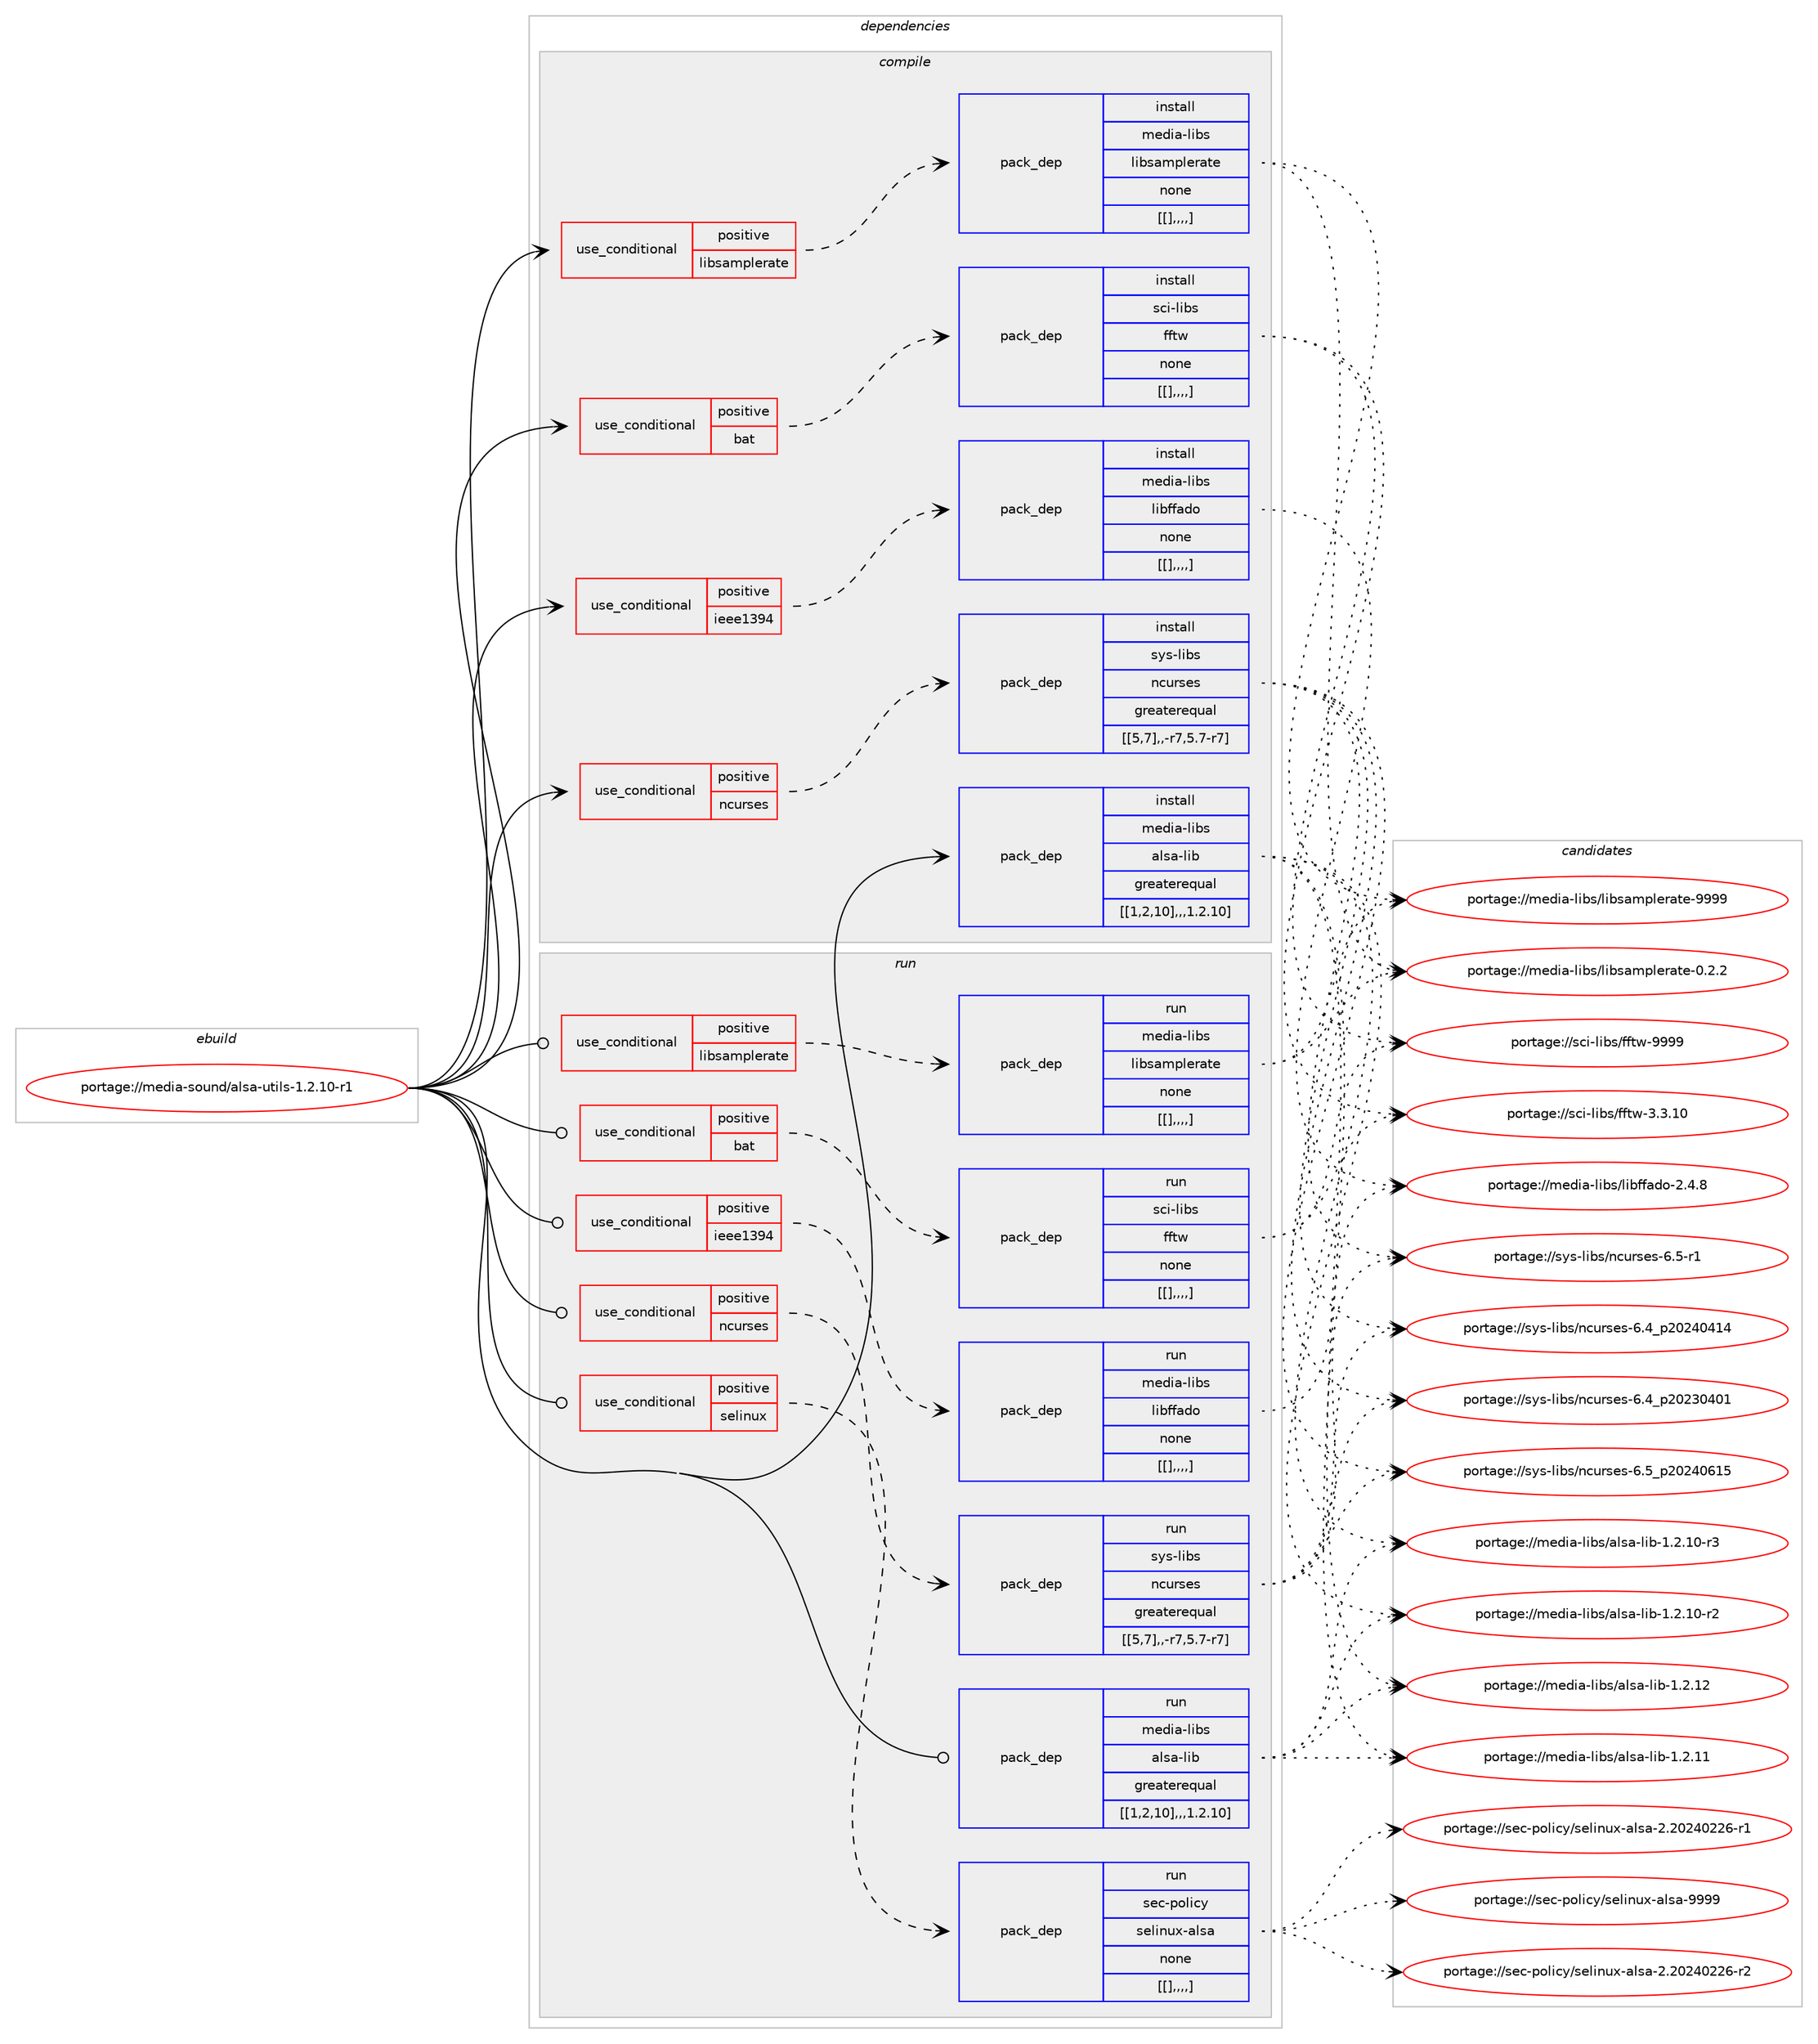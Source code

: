 digraph prolog {

# *************
# Graph options
# *************

newrank=true;
concentrate=true;
compound=true;
graph [rankdir=LR,fontname=Helvetica,fontsize=10,ranksep=1.5];#, ranksep=2.5, nodesep=0.2];
edge  [arrowhead=vee];
node  [fontname=Helvetica,fontsize=10];

# **********
# The ebuild
# **********

subgraph cluster_leftcol {
color=gray;
label=<<i>ebuild</i>>;
id [label="portage://media-sound/alsa-utils-1.2.10-r1", color=red, width=4, href="../media-sound/alsa-utils-1.2.10-r1.svg"];
}

# ****************
# The dependencies
# ****************

subgraph cluster_midcol {
color=gray;
label=<<i>dependencies</i>>;
subgraph cluster_compile {
fillcolor="#eeeeee";
style=filled;
label=<<i>compile</i>>;
subgraph cond82547 {
dependency322113 [label=<<TABLE BORDER="0" CELLBORDER="1" CELLSPACING="0" CELLPADDING="4"><TR><TD ROWSPAN="3" CELLPADDING="10">use_conditional</TD></TR><TR><TD>positive</TD></TR><TR><TD>bat</TD></TR></TABLE>>, shape=none, color=red];
subgraph pack237099 {
dependency322114 [label=<<TABLE BORDER="0" CELLBORDER="1" CELLSPACING="0" CELLPADDING="4" WIDTH="220"><TR><TD ROWSPAN="6" CELLPADDING="30">pack_dep</TD></TR><TR><TD WIDTH="110">install</TD></TR><TR><TD>sci-libs</TD></TR><TR><TD>fftw</TD></TR><TR><TD>none</TD></TR><TR><TD>[[],,,,]</TD></TR></TABLE>>, shape=none, color=blue];
}
dependency322113:e -> dependency322114:w [weight=20,style="dashed",arrowhead="vee"];
}
id:e -> dependency322113:w [weight=20,style="solid",arrowhead="vee"];
subgraph cond82548 {
dependency322115 [label=<<TABLE BORDER="0" CELLBORDER="1" CELLSPACING="0" CELLPADDING="4"><TR><TD ROWSPAN="3" CELLPADDING="10">use_conditional</TD></TR><TR><TD>positive</TD></TR><TR><TD>ieee1394</TD></TR></TABLE>>, shape=none, color=red];
subgraph pack237100 {
dependency322116 [label=<<TABLE BORDER="0" CELLBORDER="1" CELLSPACING="0" CELLPADDING="4" WIDTH="220"><TR><TD ROWSPAN="6" CELLPADDING="30">pack_dep</TD></TR><TR><TD WIDTH="110">install</TD></TR><TR><TD>media-libs</TD></TR><TR><TD>libffado</TD></TR><TR><TD>none</TD></TR><TR><TD>[[],,,,]</TD></TR></TABLE>>, shape=none, color=blue];
}
dependency322115:e -> dependency322116:w [weight=20,style="dashed",arrowhead="vee"];
}
id:e -> dependency322115:w [weight=20,style="solid",arrowhead="vee"];
subgraph cond82549 {
dependency322117 [label=<<TABLE BORDER="0" CELLBORDER="1" CELLSPACING="0" CELLPADDING="4"><TR><TD ROWSPAN="3" CELLPADDING="10">use_conditional</TD></TR><TR><TD>positive</TD></TR><TR><TD>libsamplerate</TD></TR></TABLE>>, shape=none, color=red];
subgraph pack237101 {
dependency322118 [label=<<TABLE BORDER="0" CELLBORDER="1" CELLSPACING="0" CELLPADDING="4" WIDTH="220"><TR><TD ROWSPAN="6" CELLPADDING="30">pack_dep</TD></TR><TR><TD WIDTH="110">install</TD></TR><TR><TD>media-libs</TD></TR><TR><TD>libsamplerate</TD></TR><TR><TD>none</TD></TR><TR><TD>[[],,,,]</TD></TR></TABLE>>, shape=none, color=blue];
}
dependency322117:e -> dependency322118:w [weight=20,style="dashed",arrowhead="vee"];
}
id:e -> dependency322117:w [weight=20,style="solid",arrowhead="vee"];
subgraph cond82550 {
dependency322119 [label=<<TABLE BORDER="0" CELLBORDER="1" CELLSPACING="0" CELLPADDING="4"><TR><TD ROWSPAN="3" CELLPADDING="10">use_conditional</TD></TR><TR><TD>positive</TD></TR><TR><TD>ncurses</TD></TR></TABLE>>, shape=none, color=red];
subgraph pack237102 {
dependency322120 [label=<<TABLE BORDER="0" CELLBORDER="1" CELLSPACING="0" CELLPADDING="4" WIDTH="220"><TR><TD ROWSPAN="6" CELLPADDING="30">pack_dep</TD></TR><TR><TD WIDTH="110">install</TD></TR><TR><TD>sys-libs</TD></TR><TR><TD>ncurses</TD></TR><TR><TD>greaterequal</TD></TR><TR><TD>[[5,7],,-r7,5.7-r7]</TD></TR></TABLE>>, shape=none, color=blue];
}
dependency322119:e -> dependency322120:w [weight=20,style="dashed",arrowhead="vee"];
}
id:e -> dependency322119:w [weight=20,style="solid",arrowhead="vee"];
subgraph pack237103 {
dependency322121 [label=<<TABLE BORDER="0" CELLBORDER="1" CELLSPACING="0" CELLPADDING="4" WIDTH="220"><TR><TD ROWSPAN="6" CELLPADDING="30">pack_dep</TD></TR><TR><TD WIDTH="110">install</TD></TR><TR><TD>media-libs</TD></TR><TR><TD>alsa-lib</TD></TR><TR><TD>greaterequal</TD></TR><TR><TD>[[1,2,10],,,1.2.10]</TD></TR></TABLE>>, shape=none, color=blue];
}
id:e -> dependency322121:w [weight=20,style="solid",arrowhead="vee"];
}
subgraph cluster_compileandrun {
fillcolor="#eeeeee";
style=filled;
label=<<i>compile and run</i>>;
}
subgraph cluster_run {
fillcolor="#eeeeee";
style=filled;
label=<<i>run</i>>;
subgraph cond82551 {
dependency322122 [label=<<TABLE BORDER="0" CELLBORDER="1" CELLSPACING="0" CELLPADDING="4"><TR><TD ROWSPAN="3" CELLPADDING="10">use_conditional</TD></TR><TR><TD>positive</TD></TR><TR><TD>bat</TD></TR></TABLE>>, shape=none, color=red];
subgraph pack237104 {
dependency322123 [label=<<TABLE BORDER="0" CELLBORDER="1" CELLSPACING="0" CELLPADDING="4" WIDTH="220"><TR><TD ROWSPAN="6" CELLPADDING="30">pack_dep</TD></TR><TR><TD WIDTH="110">run</TD></TR><TR><TD>sci-libs</TD></TR><TR><TD>fftw</TD></TR><TR><TD>none</TD></TR><TR><TD>[[],,,,]</TD></TR></TABLE>>, shape=none, color=blue];
}
dependency322122:e -> dependency322123:w [weight=20,style="dashed",arrowhead="vee"];
}
id:e -> dependency322122:w [weight=20,style="solid",arrowhead="odot"];
subgraph cond82552 {
dependency322124 [label=<<TABLE BORDER="0" CELLBORDER="1" CELLSPACING="0" CELLPADDING="4"><TR><TD ROWSPAN="3" CELLPADDING="10">use_conditional</TD></TR><TR><TD>positive</TD></TR><TR><TD>ieee1394</TD></TR></TABLE>>, shape=none, color=red];
subgraph pack237105 {
dependency322125 [label=<<TABLE BORDER="0" CELLBORDER="1" CELLSPACING="0" CELLPADDING="4" WIDTH="220"><TR><TD ROWSPAN="6" CELLPADDING="30">pack_dep</TD></TR><TR><TD WIDTH="110">run</TD></TR><TR><TD>media-libs</TD></TR><TR><TD>libffado</TD></TR><TR><TD>none</TD></TR><TR><TD>[[],,,,]</TD></TR></TABLE>>, shape=none, color=blue];
}
dependency322124:e -> dependency322125:w [weight=20,style="dashed",arrowhead="vee"];
}
id:e -> dependency322124:w [weight=20,style="solid",arrowhead="odot"];
subgraph cond82553 {
dependency322126 [label=<<TABLE BORDER="0" CELLBORDER="1" CELLSPACING="0" CELLPADDING="4"><TR><TD ROWSPAN="3" CELLPADDING="10">use_conditional</TD></TR><TR><TD>positive</TD></TR><TR><TD>libsamplerate</TD></TR></TABLE>>, shape=none, color=red];
subgraph pack237106 {
dependency322127 [label=<<TABLE BORDER="0" CELLBORDER="1" CELLSPACING="0" CELLPADDING="4" WIDTH="220"><TR><TD ROWSPAN="6" CELLPADDING="30">pack_dep</TD></TR><TR><TD WIDTH="110">run</TD></TR><TR><TD>media-libs</TD></TR><TR><TD>libsamplerate</TD></TR><TR><TD>none</TD></TR><TR><TD>[[],,,,]</TD></TR></TABLE>>, shape=none, color=blue];
}
dependency322126:e -> dependency322127:w [weight=20,style="dashed",arrowhead="vee"];
}
id:e -> dependency322126:w [weight=20,style="solid",arrowhead="odot"];
subgraph cond82554 {
dependency322128 [label=<<TABLE BORDER="0" CELLBORDER="1" CELLSPACING="0" CELLPADDING="4"><TR><TD ROWSPAN="3" CELLPADDING="10">use_conditional</TD></TR><TR><TD>positive</TD></TR><TR><TD>ncurses</TD></TR></TABLE>>, shape=none, color=red];
subgraph pack237107 {
dependency322129 [label=<<TABLE BORDER="0" CELLBORDER="1" CELLSPACING="0" CELLPADDING="4" WIDTH="220"><TR><TD ROWSPAN="6" CELLPADDING="30">pack_dep</TD></TR><TR><TD WIDTH="110">run</TD></TR><TR><TD>sys-libs</TD></TR><TR><TD>ncurses</TD></TR><TR><TD>greaterequal</TD></TR><TR><TD>[[5,7],,-r7,5.7-r7]</TD></TR></TABLE>>, shape=none, color=blue];
}
dependency322128:e -> dependency322129:w [weight=20,style="dashed",arrowhead="vee"];
}
id:e -> dependency322128:w [weight=20,style="solid",arrowhead="odot"];
subgraph cond82555 {
dependency322130 [label=<<TABLE BORDER="0" CELLBORDER="1" CELLSPACING="0" CELLPADDING="4"><TR><TD ROWSPAN="3" CELLPADDING="10">use_conditional</TD></TR><TR><TD>positive</TD></TR><TR><TD>selinux</TD></TR></TABLE>>, shape=none, color=red];
subgraph pack237108 {
dependency322131 [label=<<TABLE BORDER="0" CELLBORDER="1" CELLSPACING="0" CELLPADDING="4" WIDTH="220"><TR><TD ROWSPAN="6" CELLPADDING="30">pack_dep</TD></TR><TR><TD WIDTH="110">run</TD></TR><TR><TD>sec-policy</TD></TR><TR><TD>selinux-alsa</TD></TR><TR><TD>none</TD></TR><TR><TD>[[],,,,]</TD></TR></TABLE>>, shape=none, color=blue];
}
dependency322130:e -> dependency322131:w [weight=20,style="dashed",arrowhead="vee"];
}
id:e -> dependency322130:w [weight=20,style="solid",arrowhead="odot"];
subgraph pack237109 {
dependency322132 [label=<<TABLE BORDER="0" CELLBORDER="1" CELLSPACING="0" CELLPADDING="4" WIDTH="220"><TR><TD ROWSPAN="6" CELLPADDING="30">pack_dep</TD></TR><TR><TD WIDTH="110">run</TD></TR><TR><TD>media-libs</TD></TR><TR><TD>alsa-lib</TD></TR><TR><TD>greaterequal</TD></TR><TR><TD>[[1,2,10],,,1.2.10]</TD></TR></TABLE>>, shape=none, color=blue];
}
id:e -> dependency322132:w [weight=20,style="solid",arrowhead="odot"];
}
}

# **************
# The candidates
# **************

subgraph cluster_choices {
rank=same;
color=gray;
label=<<i>candidates</i>>;

subgraph choice237099 {
color=black;
nodesep=1;
choice115991054510810598115471021021161194557575757 [label="portage://sci-libs/fftw-9999", color=red, width=4,href="../sci-libs/fftw-9999.svg"];
choice1159910545108105981154710210211611945514651464948 [label="portage://sci-libs/fftw-3.3.10", color=red, width=4,href="../sci-libs/fftw-3.3.10.svg"];
dependency322114:e -> choice115991054510810598115471021021161194557575757:w [style=dotted,weight="100"];
dependency322114:e -> choice1159910545108105981154710210211611945514651464948:w [style=dotted,weight="100"];
}
subgraph choice237100 {
color=black;
nodesep=1;
choice109101100105974510810598115471081059810210297100111455046524656 [label="portage://media-libs/libffado-2.4.8", color=red, width=4,href="../media-libs/libffado-2.4.8.svg"];
dependency322116:e -> choice109101100105974510810598115471081059810210297100111455046524656:w [style=dotted,weight="100"];
}
subgraph choice237101 {
color=black;
nodesep=1;
choice109101100105974510810598115471081059811597109112108101114971161014557575757 [label="portage://media-libs/libsamplerate-9999", color=red, width=4,href="../media-libs/libsamplerate-9999.svg"];
choice10910110010597451081059811547108105981159710911210810111497116101454846504650 [label="portage://media-libs/libsamplerate-0.2.2", color=red, width=4,href="../media-libs/libsamplerate-0.2.2.svg"];
dependency322118:e -> choice109101100105974510810598115471081059811597109112108101114971161014557575757:w [style=dotted,weight="100"];
dependency322118:e -> choice10910110010597451081059811547108105981159710911210810111497116101454846504650:w [style=dotted,weight="100"];
}
subgraph choice237102 {
color=black;
nodesep=1;
choice1151211154510810598115471109911711411510111545544653951125048505248544953 [label="portage://sys-libs/ncurses-6.5_p20240615", color=red, width=4,href="../sys-libs/ncurses-6.5_p20240615.svg"];
choice11512111545108105981154711099117114115101115455446534511449 [label="portage://sys-libs/ncurses-6.5-r1", color=red, width=4,href="../sys-libs/ncurses-6.5-r1.svg"];
choice1151211154510810598115471109911711411510111545544652951125048505248524952 [label="portage://sys-libs/ncurses-6.4_p20240414", color=red, width=4,href="../sys-libs/ncurses-6.4_p20240414.svg"];
choice1151211154510810598115471109911711411510111545544652951125048505148524849 [label="portage://sys-libs/ncurses-6.4_p20230401", color=red, width=4,href="../sys-libs/ncurses-6.4_p20230401.svg"];
dependency322120:e -> choice1151211154510810598115471109911711411510111545544653951125048505248544953:w [style=dotted,weight="100"];
dependency322120:e -> choice11512111545108105981154711099117114115101115455446534511449:w [style=dotted,weight="100"];
dependency322120:e -> choice1151211154510810598115471109911711411510111545544652951125048505248524952:w [style=dotted,weight="100"];
dependency322120:e -> choice1151211154510810598115471109911711411510111545544652951125048505148524849:w [style=dotted,weight="100"];
}
subgraph choice237103 {
color=black;
nodesep=1;
choice109101100105974510810598115479710811597451081059845494650464950 [label="portage://media-libs/alsa-lib-1.2.12", color=red, width=4,href="../media-libs/alsa-lib-1.2.12.svg"];
choice109101100105974510810598115479710811597451081059845494650464949 [label="portage://media-libs/alsa-lib-1.2.11", color=red, width=4,href="../media-libs/alsa-lib-1.2.11.svg"];
choice1091011001059745108105981154797108115974510810598454946504649484511451 [label="portage://media-libs/alsa-lib-1.2.10-r3", color=red, width=4,href="../media-libs/alsa-lib-1.2.10-r3.svg"];
choice1091011001059745108105981154797108115974510810598454946504649484511450 [label="portage://media-libs/alsa-lib-1.2.10-r2", color=red, width=4,href="../media-libs/alsa-lib-1.2.10-r2.svg"];
dependency322121:e -> choice109101100105974510810598115479710811597451081059845494650464950:w [style=dotted,weight="100"];
dependency322121:e -> choice109101100105974510810598115479710811597451081059845494650464949:w [style=dotted,weight="100"];
dependency322121:e -> choice1091011001059745108105981154797108115974510810598454946504649484511451:w [style=dotted,weight="100"];
dependency322121:e -> choice1091011001059745108105981154797108115974510810598454946504649484511450:w [style=dotted,weight="100"];
}
subgraph choice237104 {
color=black;
nodesep=1;
choice115991054510810598115471021021161194557575757 [label="portage://sci-libs/fftw-9999", color=red, width=4,href="../sci-libs/fftw-9999.svg"];
choice1159910545108105981154710210211611945514651464948 [label="portage://sci-libs/fftw-3.3.10", color=red, width=4,href="../sci-libs/fftw-3.3.10.svg"];
dependency322123:e -> choice115991054510810598115471021021161194557575757:w [style=dotted,weight="100"];
dependency322123:e -> choice1159910545108105981154710210211611945514651464948:w [style=dotted,weight="100"];
}
subgraph choice237105 {
color=black;
nodesep=1;
choice109101100105974510810598115471081059810210297100111455046524656 [label="portage://media-libs/libffado-2.4.8", color=red, width=4,href="../media-libs/libffado-2.4.8.svg"];
dependency322125:e -> choice109101100105974510810598115471081059810210297100111455046524656:w [style=dotted,weight="100"];
}
subgraph choice237106 {
color=black;
nodesep=1;
choice109101100105974510810598115471081059811597109112108101114971161014557575757 [label="portage://media-libs/libsamplerate-9999", color=red, width=4,href="../media-libs/libsamplerate-9999.svg"];
choice10910110010597451081059811547108105981159710911210810111497116101454846504650 [label="portage://media-libs/libsamplerate-0.2.2", color=red, width=4,href="../media-libs/libsamplerate-0.2.2.svg"];
dependency322127:e -> choice109101100105974510810598115471081059811597109112108101114971161014557575757:w [style=dotted,weight="100"];
dependency322127:e -> choice10910110010597451081059811547108105981159710911210810111497116101454846504650:w [style=dotted,weight="100"];
}
subgraph choice237107 {
color=black;
nodesep=1;
choice1151211154510810598115471109911711411510111545544653951125048505248544953 [label="portage://sys-libs/ncurses-6.5_p20240615", color=red, width=4,href="../sys-libs/ncurses-6.5_p20240615.svg"];
choice11512111545108105981154711099117114115101115455446534511449 [label="portage://sys-libs/ncurses-6.5-r1", color=red, width=4,href="../sys-libs/ncurses-6.5-r1.svg"];
choice1151211154510810598115471109911711411510111545544652951125048505248524952 [label="portage://sys-libs/ncurses-6.4_p20240414", color=red, width=4,href="../sys-libs/ncurses-6.4_p20240414.svg"];
choice1151211154510810598115471109911711411510111545544652951125048505148524849 [label="portage://sys-libs/ncurses-6.4_p20230401", color=red, width=4,href="../sys-libs/ncurses-6.4_p20230401.svg"];
dependency322129:e -> choice1151211154510810598115471109911711411510111545544653951125048505248544953:w [style=dotted,weight="100"];
dependency322129:e -> choice11512111545108105981154711099117114115101115455446534511449:w [style=dotted,weight="100"];
dependency322129:e -> choice1151211154510810598115471109911711411510111545544652951125048505248524952:w [style=dotted,weight="100"];
dependency322129:e -> choice1151211154510810598115471109911711411510111545544652951125048505148524849:w [style=dotted,weight="100"];
}
subgraph choice237108 {
color=black;
nodesep=1;
choice115101994511211110810599121471151011081051101171204597108115974557575757 [label="portage://sec-policy/selinux-alsa-9999", color=red, width=4,href="../sec-policy/selinux-alsa-9999.svg"];
choice1151019945112111108105991214711510110810511011712045971081159745504650485052485050544511450 [label="portage://sec-policy/selinux-alsa-2.20240226-r2", color=red, width=4,href="../sec-policy/selinux-alsa-2.20240226-r2.svg"];
choice1151019945112111108105991214711510110810511011712045971081159745504650485052485050544511449 [label="portage://sec-policy/selinux-alsa-2.20240226-r1", color=red, width=4,href="../sec-policy/selinux-alsa-2.20240226-r1.svg"];
dependency322131:e -> choice115101994511211110810599121471151011081051101171204597108115974557575757:w [style=dotted,weight="100"];
dependency322131:e -> choice1151019945112111108105991214711510110810511011712045971081159745504650485052485050544511450:w [style=dotted,weight="100"];
dependency322131:e -> choice1151019945112111108105991214711510110810511011712045971081159745504650485052485050544511449:w [style=dotted,weight="100"];
}
subgraph choice237109 {
color=black;
nodesep=1;
choice109101100105974510810598115479710811597451081059845494650464950 [label="portage://media-libs/alsa-lib-1.2.12", color=red, width=4,href="../media-libs/alsa-lib-1.2.12.svg"];
choice109101100105974510810598115479710811597451081059845494650464949 [label="portage://media-libs/alsa-lib-1.2.11", color=red, width=4,href="../media-libs/alsa-lib-1.2.11.svg"];
choice1091011001059745108105981154797108115974510810598454946504649484511451 [label="portage://media-libs/alsa-lib-1.2.10-r3", color=red, width=4,href="../media-libs/alsa-lib-1.2.10-r3.svg"];
choice1091011001059745108105981154797108115974510810598454946504649484511450 [label="portage://media-libs/alsa-lib-1.2.10-r2", color=red, width=4,href="../media-libs/alsa-lib-1.2.10-r2.svg"];
dependency322132:e -> choice109101100105974510810598115479710811597451081059845494650464950:w [style=dotted,weight="100"];
dependency322132:e -> choice109101100105974510810598115479710811597451081059845494650464949:w [style=dotted,weight="100"];
dependency322132:e -> choice1091011001059745108105981154797108115974510810598454946504649484511451:w [style=dotted,weight="100"];
dependency322132:e -> choice1091011001059745108105981154797108115974510810598454946504649484511450:w [style=dotted,weight="100"];
}
}

}
